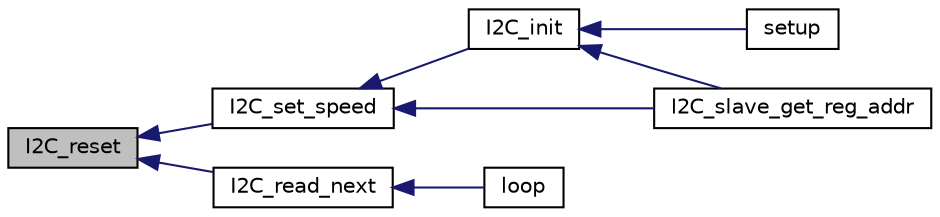 digraph "I2C_reset"
{
  edge [fontname="Helvetica",fontsize="10",labelfontname="Helvetica",labelfontsize="10"];
  node [fontname="Helvetica",fontsize="10",shape=record];
  rankdir="LR";
  Node33 [label="I2C_reset",height=0.2,width=0.4,color="black", fillcolor="grey75", style="filled", fontcolor="black"];
  Node33 -> Node34 [dir="back",color="midnightblue",fontsize="10",style="solid",fontname="Helvetica"];
  Node34 [label="I2C_set_speed",height=0.2,width=0.4,color="black", fillcolor="white", style="filled",URL="$ci2c_8h.html#a7c5b1857ae28ade8959a8a06f500ecde",tooltip="Change I2C frequency. "];
  Node34 -> Node35 [dir="back",color="midnightblue",fontsize="10",style="solid",fontname="Helvetica"];
  Node35 [label="I2C_init",height=0.2,width=0.4,color="black", fillcolor="white", style="filled",URL="$ci2c_8h.html#a99283d800332d700deed19f5a37e61d8",tooltip="Enable I2c module on arduino board (including pull-ups, enabling of ACK, and setting clock frequency)..."];
  Node35 -> Node36 [dir="back",color="midnightblue",fontsize="10",style="solid",fontname="Helvetica"];
  Node36 [label="setup",height=0.2,width=0.4,color="black", fillcolor="white", style="filled",URL="$ci2c__advanced_8ino.html#a4fc01d736fe50cf5b977f755b675f11d"];
  Node35 -> Node37 [dir="back",color="midnightblue",fontsize="10",style="solid",fontname="Helvetica"];
  Node37 [label="I2C_slave_get_reg_addr",height=0.2,width=0.4,color="black", fillcolor="white", style="filled",URL="$ci2c_8h.html#a41be982659cb049fcdf88a18e3e4c4e0",tooltip="Get I2C current register address (addr may passed this way in procedures if contigous accesses) ..."];
  Node34 -> Node37 [dir="back",color="midnightblue",fontsize="10",style="solid",fontname="Helvetica"];
  Node33 -> Node38 [dir="back",color="midnightblue",fontsize="10",style="solid",fontname="Helvetica"];
  Node38 [label="I2C_read_next",height=0.2,width=0.4,color="black", fillcolor="white", style="filled",URL="$ci2c_8h.html#afc15fc625892e1e50e831d7934073299",tooltip="This inline is a wrapper to I2C_read in case of contigous operations. "];
  Node38 -> Node39 [dir="back",color="midnightblue",fontsize="10",style="solid",fontname="Helvetica"];
  Node39 [label="loop",height=0.2,width=0.4,color="black", fillcolor="white", style="filled",URL="$ci2c__master__read_8ino.html#afe461d27b9c48d5921c00d521181f12f"];
}
